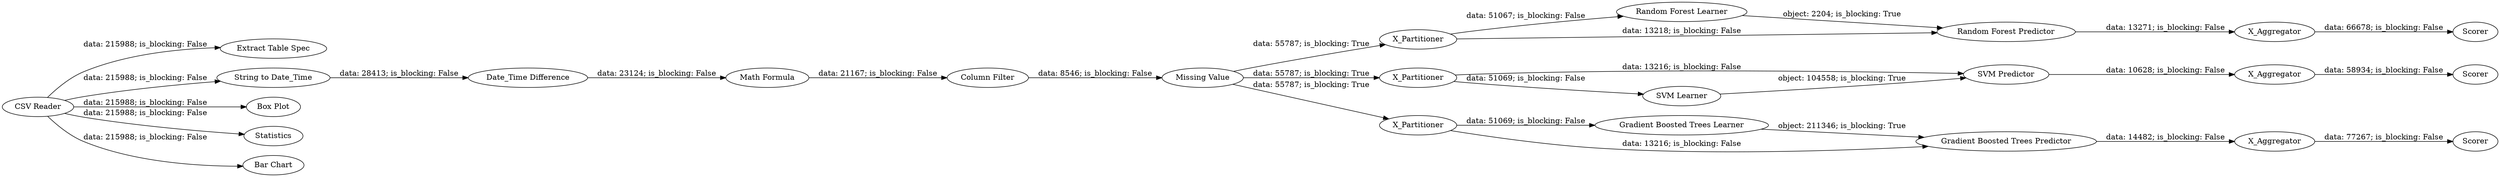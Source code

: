 digraph {
	"-8518980883321863141_30" [label="Extract Table Spec"]
	"-8518980883321863141_25" [label="String to Date_Time"]
	"-8518980883321863141_14" [label="Random Forest Learner"]
	"-8518980883321863141_15" [label="Random Forest Predictor"]
	"-8518980883321863141_28" [label="Column Filter"]
	"-8518980883321863141_21" [label="SVM Predictor"]
	"-8518980883321863141_26" [label="Date_Time Difference"]
	"-8518980883321863141_3" [label="Missing Value"]
	"-8518980883321863141_33" [label=X_Partitioner]
	"-8518980883321863141_1" [label="CSV Reader"]
	"-8518980883321863141_38" [label=X_Aggregator]
	"-8518980883321863141_22" [label=Scorer]
	"-8518980883321863141_31" [label="Box Plot"]
	"-8518980883321863141_19" [label=Scorer]
	"-8518980883321863141_17" [label="Gradient Boosted Trees Learner"]
	"-8518980883321863141_27" [label="Math Formula"]
	"-8518980883321863141_37" [label=X_Aggregator]
	"-8518980883321863141_36" [label=X_Partitioner]
	"-8518980883321863141_35" [label=X_Partitioner]
	"-8518980883321863141_29" [label=Statistics]
	"-8518980883321863141_18" [label="Gradient Boosted Trees Predictor"]
	"-8518980883321863141_20" [label="SVM Learner"]
	"-8518980883321863141_34" [label=X_Aggregator]
	"-8518980883321863141_16" [label=Scorer]
	"-8518980883321863141_32" [label="Bar Chart"]
	"-8518980883321863141_15" -> "-8518980883321863141_34" [label="data: 13271; is_blocking: False"]
	"-8518980883321863141_3" -> "-8518980883321863141_36" [label="data: 55787; is_blocking: True"]
	"-8518980883321863141_1" -> "-8518980883321863141_32" [label="data: 215988; is_blocking: False"]
	"-8518980883321863141_34" -> "-8518980883321863141_16" [label="data: 66678; is_blocking: False"]
	"-8518980883321863141_3" -> "-8518980883321863141_35" [label="data: 55787; is_blocking: True"]
	"-8518980883321863141_27" -> "-8518980883321863141_28" [label="data: 21167; is_blocking: False"]
	"-8518980883321863141_26" -> "-8518980883321863141_27" [label="data: 23124; is_blocking: False"]
	"-8518980883321863141_1" -> "-8518980883321863141_29" [label="data: 215988; is_blocking: False"]
	"-8518980883321863141_21" -> "-8518980883321863141_38" [label="data: 10628; is_blocking: False"]
	"-8518980883321863141_1" -> "-8518980883321863141_31" [label="data: 215988; is_blocking: False"]
	"-8518980883321863141_1" -> "-8518980883321863141_30" [label="data: 215988; is_blocking: False"]
	"-8518980883321863141_14" -> "-8518980883321863141_15" [label="object: 2204; is_blocking: True"]
	"-8518980883321863141_1" -> "-8518980883321863141_25" [label="data: 215988; is_blocking: False"]
	"-8518980883321863141_25" -> "-8518980883321863141_26" [label="data: 28413; is_blocking: False"]
	"-8518980883321863141_33" -> "-8518980883321863141_15" [label="data: 13218; is_blocking: False"]
	"-8518980883321863141_38" -> "-8518980883321863141_22" [label="data: 58934; is_blocking: False"]
	"-8518980883321863141_35" -> "-8518980883321863141_17" [label="data: 51069; is_blocking: False"]
	"-8518980883321863141_37" -> "-8518980883321863141_19" [label="data: 77267; is_blocking: False"]
	"-8518980883321863141_20" -> "-8518980883321863141_21" [label="object: 104558; is_blocking: True"]
	"-8518980883321863141_18" -> "-8518980883321863141_37" [label="data: 14482; is_blocking: False"]
	"-8518980883321863141_3" -> "-8518980883321863141_33" [label="data: 55787; is_blocking: True"]
	"-8518980883321863141_17" -> "-8518980883321863141_18" [label="object: 211346; is_blocking: True"]
	"-8518980883321863141_28" -> "-8518980883321863141_3" [label="data: 8546; is_blocking: False"]
	"-8518980883321863141_35" -> "-8518980883321863141_18" [label="data: 13216; is_blocking: False"]
	"-8518980883321863141_33" -> "-8518980883321863141_14" [label="data: 51067; is_blocking: False"]
	"-8518980883321863141_36" -> "-8518980883321863141_20" [label="data: 51069; is_blocking: False"]
	"-8518980883321863141_36" -> "-8518980883321863141_21" [label="data: 13216; is_blocking: False"]
	rankdir=LR
}

